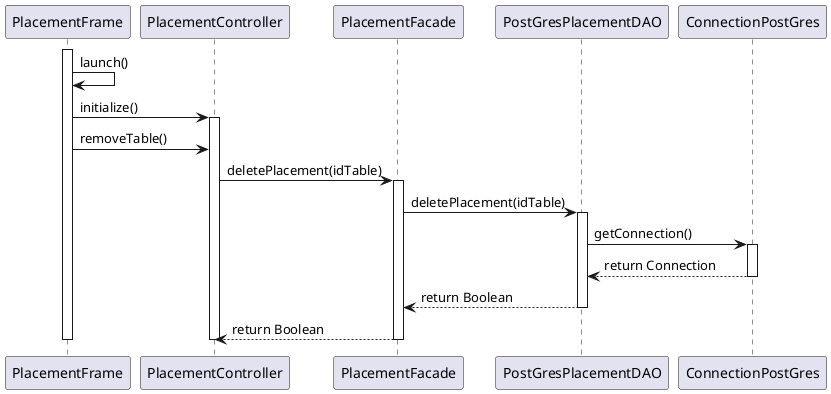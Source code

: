 @startuml
activate PlacementFrame
PlacementFrame -> PlacementFrame : launch()
PlacementFrame -> PlacementController : initialize()
activate PlacementController
PlacementFrame -> PlacementController : removeTable()

PlacementController -> PlacementFacade : deletePlacement(idTable)
activate PlacementFacade
PlacementFacade -> PostGresPlacementDAO : deletePlacement(idTable)
activate PostGresPlacementDAO
PostGresPlacementDAO -> ConnectionPostGres : getConnection()
activate ConnectionPostGres
ConnectionPostGres --> PostGresPlacementDAO : return Connection
deactivate ConnectionPostGres
PostGresPlacementDAO --> PlacementFacade : return Boolean
deactivate PostGresPlacementDAO

PlacementFacade --> PlacementController: return Boolean

deactivate PlacementFacade
deactivate PlacementController
deactivate PlacementFrame

@enduml
